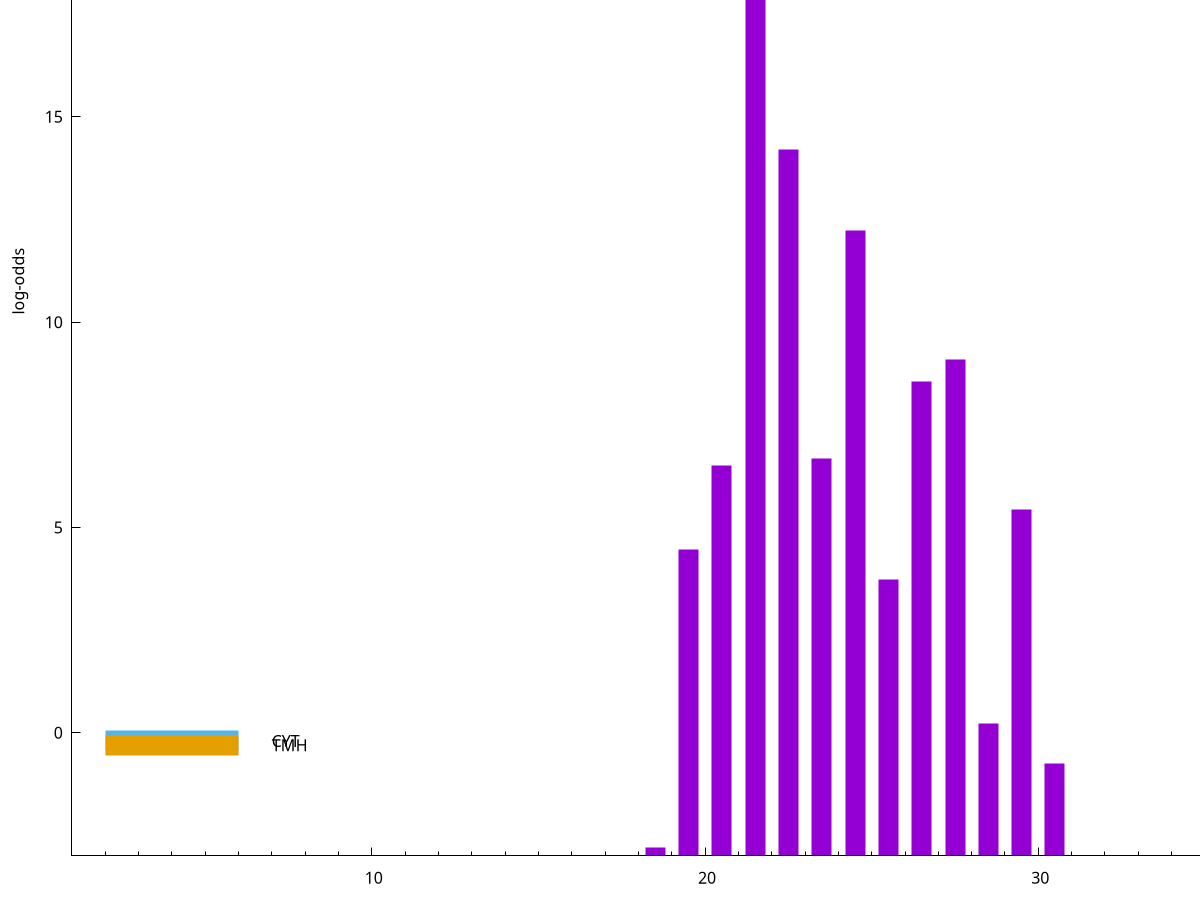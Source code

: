 set title "LipoP predictions for SRR4017849.gff"
set size 2., 1.4
set xrange [1:70] 
set mxtics 10
set yrange [-3:25]
set y2range [0:28]
set ylabel "log-odds"
set term postscript eps color solid "Helvetica" 30
set output "SRR4017849.gff220.eps"
set arrow from 2,23.6731 to 6,23.6731 nohead lt 1 lw 20
set label "SpI" at 7,23.6731
set arrow from 2,-0.200913 to 6,-0.200913 nohead lt 3 lw 20
set label "CYT" at 7,-0.200913
set arrow from 2,-0.305826 to 6,-0.305826 nohead lt 4 lw 20
set label "TMH" at 7,-0.305826
set arrow from 2,23.6731 to 6,23.6731 nohead lt 1 lw 20
set label "SpI" at 7,23.6731
# NOTE: The scores below are the log-odds scores with the threshold
# NOTE: subtracted (a hack to make gnuplot make the histogram all
# NOTE: look nice).
plot "-" axes x1y2 title "" with impulses lt 1 lw 20
21.500000 26.670400
22.500000 17.197100
24.500000 15.234600
27.500000 12.078840
26.500000 11.561940
23.500000 9.670670
20.500000 9.499110
29.500000 8.430910
19.500000 7.454600
25.500000 6.731560
28.500000 3.213450
30.500000 2.246267
18.500000 0.193980
e
exit
